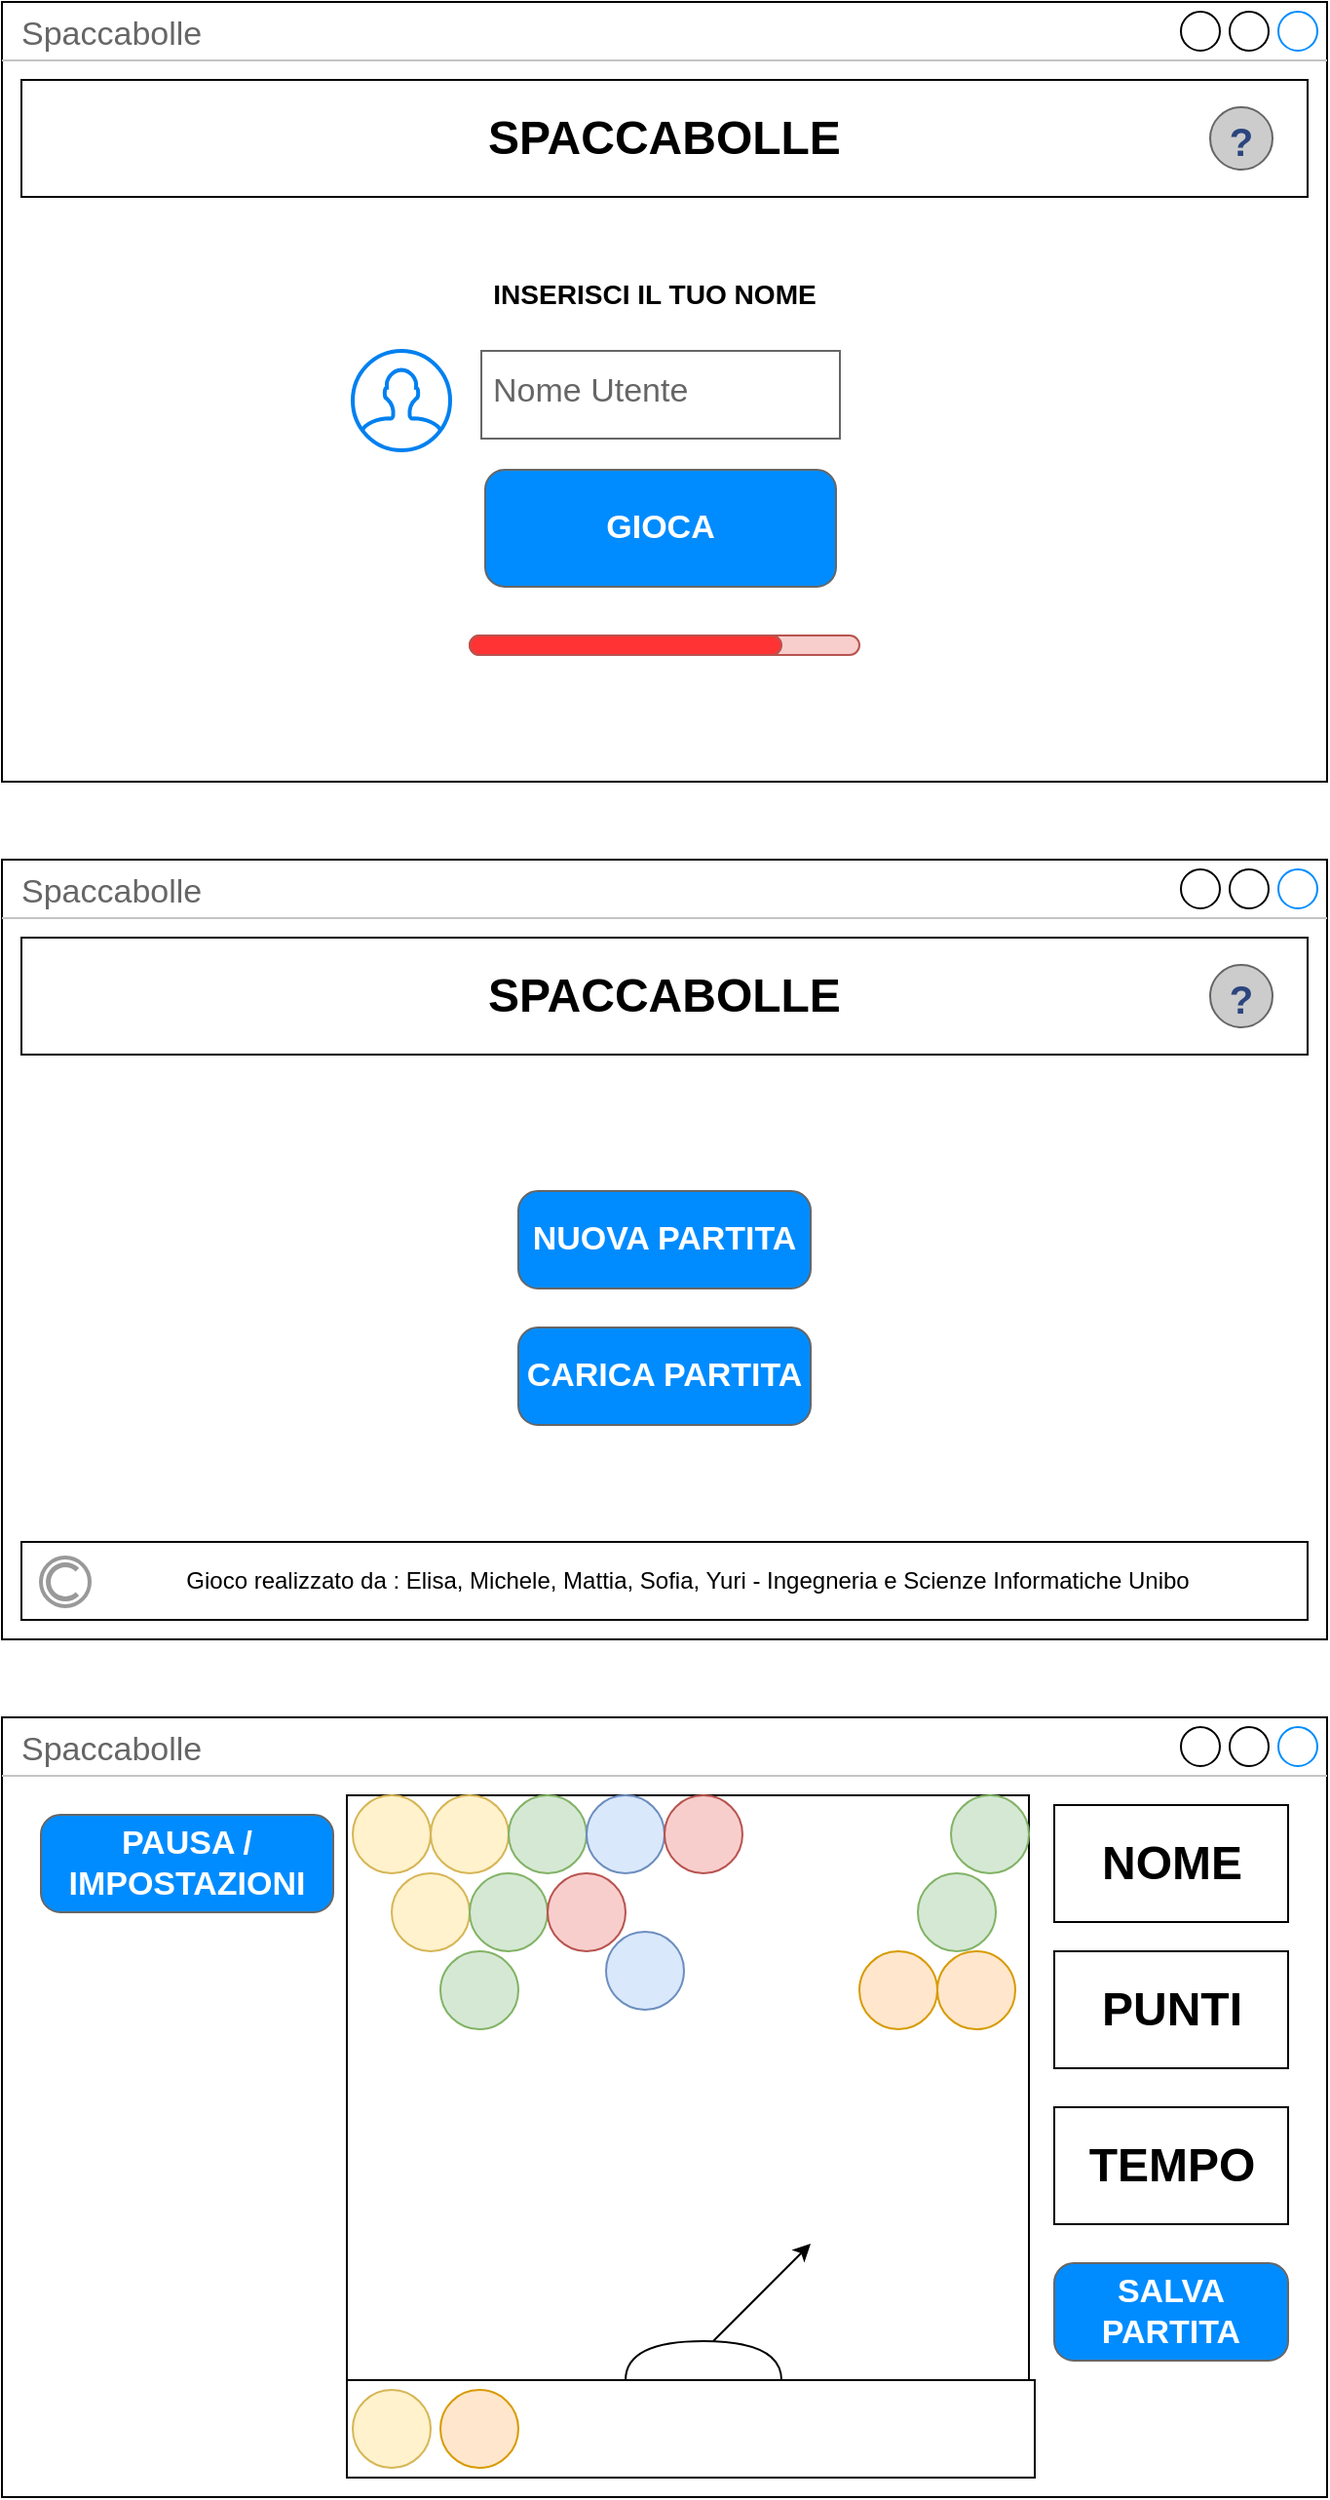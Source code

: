 <mxfile version="14.5.10" type="github">
  <diagram id="piDafpqhtRUU5qUU-vj8" name="Page-1">
    <mxGraphModel dx="2595" dy="1450" grid="1" gridSize="10" guides="1" tooltips="1" connect="1" arrows="1" fold="1" page="1" pageScale="1" pageWidth="827" pageHeight="1169" math="0" shadow="0">
      <root>
        <mxCell id="0" />
        <mxCell id="1" parent="0" />
        <mxCell id="KZ4GfBk8rh8nMseQ3MGW-1" value="Spaccabolle" style="strokeWidth=1;shadow=0;dashed=0;align=center;html=1;shape=mxgraph.mockup.containers.window;align=left;verticalAlign=top;spacingLeft=8;strokeColor2=#008cff;strokeColor3=#c4c4c4;fontColor=#666666;mainText=;fontSize=17;labelBackgroundColor=none;" parent="1" vertex="1">
          <mxGeometry x="80" y="360" width="680" height="400" as="geometry" />
        </mxCell>
        <mxCell id="KZ4GfBk8rh8nMseQ3MGW-6" value="Nome Utente" style="strokeWidth=1;shadow=0;dashed=0;align=center;html=1;shape=mxgraph.mockup.text.textBox;fontColor=#666666;align=left;fontSize=17;spacingLeft=4;spacingTop=-3;strokeColor=#666666;mainText=" parent="1" vertex="1">
          <mxGeometry x="326" y="539" width="184" height="45" as="geometry" />
        </mxCell>
        <mxCell id="KZ4GfBk8rh8nMseQ3MGW-7" value="GIOCA" style="strokeWidth=1;shadow=0;dashed=0;align=center;html=1;shape=mxgraph.mockup.buttons.button;strokeColor=#666666;fontColor=#ffffff;mainText=;buttonStyle=round;fontSize=17;fontStyle=1;fillColor=#008cff;whiteSpace=wrap;" parent="1" vertex="1">
          <mxGeometry x="328" y="600" width="180" height="60" as="geometry" />
        </mxCell>
        <mxCell id="KZ4GfBk8rh8nMseQ3MGW-8" value="" style="rounded=0;whiteSpace=wrap;html=1;" parent="1" vertex="1">
          <mxGeometry x="90" y="400" width="660" height="60" as="geometry" />
        </mxCell>
        <mxCell id="KZ4GfBk8rh8nMseQ3MGW-9" value="&lt;h1&gt;SPACCABOLLE&lt;/h1&gt;" style="text;html=1;strokeColor=none;fillColor=none;align=center;verticalAlign=middle;whiteSpace=wrap;rounded=0;" parent="1" vertex="1">
          <mxGeometry x="310" y="420" width="220" height="20" as="geometry" />
        </mxCell>
        <mxCell id="KZ4GfBk8rh8nMseQ3MGW-10" value="&lt;h3&gt;INSERISCI IL TUO NOME&lt;/h3&gt;" style="text;html=1;strokeColor=none;fillColor=none;align=center;verticalAlign=middle;whiteSpace=wrap;rounded=0;" parent="1" vertex="1">
          <mxGeometry x="320" y="490" width="190" height="40" as="geometry" />
        </mxCell>
        <mxCell id="KZ4GfBk8rh8nMseQ3MGW-13" value="" style="verticalLabelPosition=bottom;shadow=0;dashed=0;align=center;html=1;verticalAlign=top;strokeWidth=1;shape=mxgraph.mockup.misc.progressBar;fillColor2=#FF3333;barPos=80;fillColor=#f8cecc;strokeColor=#b85450;" parent="1" vertex="1">
          <mxGeometry x="320" y="680" width="200" height="20" as="geometry" />
        </mxCell>
        <mxCell id="KZ4GfBk8rh8nMseQ3MGW-15" value="" style="verticalLabelPosition=bottom;shadow=0;dashed=0;align=center;html=1;verticalAlign=top;strokeWidth=1;shape=mxgraph.mockup.misc.help_icon;" parent="1" vertex="1">
          <mxGeometry x="700" y="414" width="32" height="32" as="geometry" />
        </mxCell>
        <mxCell id="KZ4GfBk8rh8nMseQ3MGW-16" value="Spaccabolle" style="strokeWidth=1;shadow=0;dashed=0;align=center;html=1;shape=mxgraph.mockup.containers.window;align=left;verticalAlign=top;spacingLeft=8;strokeColor2=#008cff;strokeColor3=#c4c4c4;fontColor=#666666;mainText=;fontSize=17;labelBackgroundColor=none;" parent="1" vertex="1">
          <mxGeometry x="80" y="800" width="680" height="400" as="geometry" />
        </mxCell>
        <mxCell id="KZ4GfBk8rh8nMseQ3MGW-17" value="" style="rounded=0;whiteSpace=wrap;html=1;" parent="1" vertex="1">
          <mxGeometry x="90" y="840" width="660" height="60" as="geometry" />
        </mxCell>
        <mxCell id="KZ4GfBk8rh8nMseQ3MGW-18" value="&lt;h1&gt;SPACCABOLLE&lt;/h1&gt;" style="text;html=1;strokeColor=none;fillColor=none;align=center;verticalAlign=middle;whiteSpace=wrap;rounded=0;" parent="1" vertex="1">
          <mxGeometry x="310" y="860" width="220" height="20" as="geometry" />
        </mxCell>
        <mxCell id="KZ4GfBk8rh8nMseQ3MGW-19" value="" style="verticalLabelPosition=bottom;shadow=0;dashed=0;align=center;html=1;verticalAlign=top;strokeWidth=1;shape=mxgraph.mockup.misc.help_icon;" parent="1" vertex="1">
          <mxGeometry x="700" y="854" width="32" height="32" as="geometry" />
        </mxCell>
        <mxCell id="KZ4GfBk8rh8nMseQ3MGW-20" value="NUOVA PARTITA" style="strokeWidth=1;shadow=0;dashed=0;align=center;html=1;shape=mxgraph.mockup.buttons.button;strokeColor=#666666;fontColor=#ffffff;mainText=;buttonStyle=round;fontSize=17;fontStyle=1;fillColor=#008cff;whiteSpace=wrap;" parent="1" vertex="1">
          <mxGeometry x="345" y="970" width="150" height="50" as="geometry" />
        </mxCell>
        <mxCell id="KZ4GfBk8rh8nMseQ3MGW-21" value="CARICA PARTITA" style="strokeWidth=1;shadow=0;dashed=0;align=center;html=1;shape=mxgraph.mockup.buttons.button;strokeColor=#666666;fontColor=#ffffff;mainText=;buttonStyle=round;fontSize=17;fontStyle=1;fillColor=#008cff;whiteSpace=wrap;" parent="1" vertex="1">
          <mxGeometry x="345" y="1040" width="150" height="50" as="geometry" />
        </mxCell>
        <mxCell id="KZ4GfBk8rh8nMseQ3MGW-25" value="" style="rounded=0;whiteSpace=wrap;html=1;" parent="1" vertex="1">
          <mxGeometry x="90" y="1150" width="660" height="40" as="geometry" />
        </mxCell>
        <mxCell id="KZ4GfBk8rh8nMseQ3MGW-26" value="" style="strokeColor=#999999;verticalLabelPosition=bottom;shadow=0;dashed=0;verticalAlign=top;strokeWidth=2;html=1;shape=mxgraph.mockup.misc.copyrightIcon;" parent="1" vertex="1">
          <mxGeometry x="100" y="1158" width="25" height="25" as="geometry" />
        </mxCell>
        <mxCell id="KZ4GfBk8rh8nMseQ3MGW-27" value="Gioco realizzato da : Elisa, Michele, Mattia, Sofia, Yuri - Ingegneria e Scienze Informatiche Unibo" style="text;html=1;strokeColor=none;fillColor=none;align=center;verticalAlign=middle;whiteSpace=wrap;rounded=0;" parent="1" vertex="1">
          <mxGeometry x="132" y="1160" width="600" height="20" as="geometry" />
        </mxCell>
        <mxCell id="KZ4GfBk8rh8nMseQ3MGW-29" value="" style="html=1;verticalLabelPosition=bottom;align=center;labelBackgroundColor=#ffffff;verticalAlign=top;strokeWidth=2;strokeColor=#0080F0;shadow=0;dashed=0;shape=mxgraph.ios7.icons.user;" parent="1" vertex="1">
          <mxGeometry x="260" y="539" width="50" height="51" as="geometry" />
        </mxCell>
        <mxCell id="KZ4GfBk8rh8nMseQ3MGW-30" value="Spaccabolle" style="strokeWidth=1;shadow=0;dashed=0;align=center;html=1;shape=mxgraph.mockup.containers.window;align=left;verticalAlign=top;spacingLeft=8;strokeColor2=#008cff;strokeColor3=#c4c4c4;fontColor=#666666;mainText=;fontSize=17;labelBackgroundColor=none;" parent="1" vertex="1">
          <mxGeometry x="80" y="1240" width="680" height="400" as="geometry" />
        </mxCell>
        <mxCell id="KZ4GfBk8rh8nMseQ3MGW-31" value="" style="whiteSpace=wrap;html=1;aspect=fixed;" parent="1" vertex="1">
          <mxGeometry x="257" y="1280" width="350" height="350" as="geometry" />
        </mxCell>
        <mxCell id="KZ4GfBk8rh8nMseQ3MGW-32" value="" style="ellipse;whiteSpace=wrap;html=1;aspect=fixed;fillColor=#fff2cc;strokeColor=#d6b656;" parent="1" vertex="1">
          <mxGeometry x="260" y="1280" width="40" height="40" as="geometry" />
        </mxCell>
        <mxCell id="KZ4GfBk8rh8nMseQ3MGW-42" value="" style="ellipse;whiteSpace=wrap;html=1;aspect=fixed;fillColor=#fff2cc;strokeColor=#d6b656;" parent="1" vertex="1">
          <mxGeometry x="300" y="1280" width="40" height="40" as="geometry" />
        </mxCell>
        <mxCell id="KZ4GfBk8rh8nMseQ3MGW-43" value="" style="ellipse;whiteSpace=wrap;html=1;aspect=fixed;fillColor=#fff2cc;strokeColor=#d6b656;" parent="1" vertex="1">
          <mxGeometry x="280" y="1320" width="40" height="40" as="geometry" />
        </mxCell>
        <mxCell id="KZ4GfBk8rh8nMseQ3MGW-44" value="" style="ellipse;whiteSpace=wrap;html=1;aspect=fixed;fillColor=#d5e8d4;strokeColor=#82b366;" parent="1" vertex="1">
          <mxGeometry x="340" y="1280" width="40" height="40" as="geometry" />
        </mxCell>
        <mxCell id="KZ4GfBk8rh8nMseQ3MGW-45" value="" style="ellipse;whiteSpace=wrap;html=1;aspect=fixed;fillColor=#d5e8d4;strokeColor=#82b366;" parent="1" vertex="1">
          <mxGeometry x="320" y="1320" width="40" height="40" as="geometry" />
        </mxCell>
        <mxCell id="KZ4GfBk8rh8nMseQ3MGW-46" value="" style="ellipse;whiteSpace=wrap;html=1;aspect=fixed;fillColor=#dae8fc;strokeColor=#6c8ebf;" parent="1" vertex="1">
          <mxGeometry x="380" y="1280" width="40" height="40" as="geometry" />
        </mxCell>
        <mxCell id="KZ4GfBk8rh8nMseQ3MGW-47" value="" style="ellipse;whiteSpace=wrap;html=1;aspect=fixed;fillColor=#f8cecc;strokeColor=#b85450;" parent="1" vertex="1">
          <mxGeometry x="360" y="1320" width="40" height="40" as="geometry" />
        </mxCell>
        <mxCell id="KZ4GfBk8rh8nMseQ3MGW-48" value="" style="rounded=0;whiteSpace=wrap;html=1;" parent="1" vertex="1">
          <mxGeometry x="257" y="1580" width="353" height="50" as="geometry" />
        </mxCell>
        <mxCell id="KZ4GfBk8rh8nMseQ3MGW-49" value="" style="ellipse;whiteSpace=wrap;html=1;aspect=fixed;fillColor=#fff2cc;strokeColor=#d6b656;" parent="1" vertex="1">
          <mxGeometry x="260" y="1585" width="40" height="40" as="geometry" />
        </mxCell>
        <mxCell id="KZ4GfBk8rh8nMseQ3MGW-50" value="" style="ellipse;whiteSpace=wrap;html=1;aspect=fixed;fillColor=#ffe6cc;strokeColor=#d79b00;" parent="1" vertex="1">
          <mxGeometry x="305" y="1585" width="40" height="40" as="geometry" />
        </mxCell>
        <mxCell id="KZ4GfBk8rh8nMseQ3MGW-51" value="" style="ellipse;whiteSpace=wrap;html=1;aspect=fixed;fillColor=#dae8fc;strokeColor=#6c8ebf;" parent="1" vertex="1">
          <mxGeometry x="390" y="1350" width="40" height="40" as="geometry" />
        </mxCell>
        <mxCell id="KZ4GfBk8rh8nMseQ3MGW-52" value="" style="ellipse;whiteSpace=wrap;html=1;aspect=fixed;fillColor=#ffe6cc;strokeColor=#d79b00;" parent="1" vertex="1">
          <mxGeometry x="520" y="1360" width="40" height="40" as="geometry" />
        </mxCell>
        <mxCell id="KZ4GfBk8rh8nMseQ3MGW-53" value="" style="ellipse;whiteSpace=wrap;html=1;aspect=fixed;fillColor=#ffe6cc;strokeColor=#d79b00;" parent="1" vertex="1">
          <mxGeometry x="560" y="1360" width="40" height="40" as="geometry" />
        </mxCell>
        <mxCell id="KZ4GfBk8rh8nMseQ3MGW-54" value="" style="ellipse;whiteSpace=wrap;html=1;aspect=fixed;fillColor=#d5e8d4;strokeColor=#82b366;" parent="1" vertex="1">
          <mxGeometry x="550" y="1320" width="40" height="40" as="geometry" />
        </mxCell>
        <mxCell id="KZ4GfBk8rh8nMseQ3MGW-55" value="" style="ellipse;whiteSpace=wrap;html=1;aspect=fixed;fillColor=#d5e8d4;strokeColor=#82b366;" parent="1" vertex="1">
          <mxGeometry x="567" y="1280" width="40" height="40" as="geometry" />
        </mxCell>
        <mxCell id="KZ4GfBk8rh8nMseQ3MGW-56" value="" style="ellipse;whiteSpace=wrap;html=1;aspect=fixed;fillColor=#d5e8d4;strokeColor=#82b366;" parent="1" vertex="1">
          <mxGeometry x="305" y="1360" width="40" height="40" as="geometry" />
        </mxCell>
        <mxCell id="KZ4GfBk8rh8nMseQ3MGW-57" value="" style="ellipse;whiteSpace=wrap;html=1;aspect=fixed;fillColor=#f8cecc;strokeColor=#b85450;" parent="1" vertex="1">
          <mxGeometry x="420" y="1280" width="40" height="40" as="geometry" />
        </mxCell>
        <mxCell id="oDWWg5rYFZz55fTr9chn-5" value="" style="shape=or;whiteSpace=wrap;html=1;rotation=-90;" parent="1" vertex="1">
          <mxGeometry x="430" y="1530" width="20" height="80" as="geometry" />
        </mxCell>
        <mxCell id="oDWWg5rYFZz55fTr9chn-6" value="" style="endArrow=classic;html=1;" parent="1" edge="1">
          <mxGeometry width="50" height="50" relative="1" as="geometry">
            <mxPoint x="445" y="1560" as="sourcePoint" />
            <mxPoint x="495" y="1510" as="targetPoint" />
          </mxGeometry>
        </mxCell>
        <mxCell id="oDWWg5rYFZz55fTr9chn-7" value="PAUSA / IMPOSTAZIONI" style="strokeWidth=1;shadow=0;dashed=0;align=center;html=1;shape=mxgraph.mockup.buttons.button;strokeColor=#666666;fontColor=#ffffff;mainText=;buttonStyle=round;fontSize=17;fontStyle=1;fillColor=#008cff;whiteSpace=wrap;" parent="1" vertex="1">
          <mxGeometry x="100" y="1290" width="150" height="50" as="geometry" />
        </mxCell>
        <mxCell id="oDWWg5rYFZz55fTr9chn-8" value="" style="verticalLabelPosition=bottom;verticalAlign=top;html=1;shape=mxgraph.basic.rect;fillColor2=none;strokeWidth=1;size=20;indent=5;" parent="1" vertex="1">
          <mxGeometry x="620" y="1285" width="120" height="60" as="geometry" />
        </mxCell>
        <mxCell id="oDWWg5rYFZz55fTr9chn-9" value="" style="verticalLabelPosition=bottom;verticalAlign=top;html=1;shape=mxgraph.basic.rect;fillColor2=none;strokeWidth=1;size=20;indent=5;" parent="1" vertex="1">
          <mxGeometry x="620" y="1360" width="120" height="60" as="geometry" />
        </mxCell>
        <mxCell id="oDWWg5rYFZz55fTr9chn-10" value="" style="verticalLabelPosition=bottom;verticalAlign=top;html=1;shape=mxgraph.basic.rect;fillColor2=none;strokeWidth=1;size=20;indent=5;" parent="1" vertex="1">
          <mxGeometry x="620" y="1440" width="120" height="60" as="geometry" />
        </mxCell>
        <mxCell id="oDWWg5rYFZz55fTr9chn-11" value="NOME" style="text;strokeColor=none;fillColor=none;html=1;fontSize=24;fontStyle=1;verticalAlign=middle;align=center;" parent="1" vertex="1">
          <mxGeometry x="630" y="1295" width="100" height="40" as="geometry" />
        </mxCell>
        <mxCell id="oDWWg5rYFZz55fTr9chn-12" value="PUNTI" style="text;strokeColor=none;fillColor=none;html=1;fontSize=24;fontStyle=1;verticalAlign=middle;align=center;" parent="1" vertex="1">
          <mxGeometry x="630" y="1370" width="100" height="40" as="geometry" />
        </mxCell>
        <mxCell id="oDWWg5rYFZz55fTr9chn-15" value="TEMPO" style="text;strokeColor=none;fillColor=none;html=1;fontSize=24;fontStyle=1;verticalAlign=middle;align=center;" parent="1" vertex="1">
          <mxGeometry x="630" y="1450" width="100" height="40" as="geometry" />
        </mxCell>
        <mxCell id="oDWWg5rYFZz55fTr9chn-16" value="SALVA PARTITA" style="strokeWidth=1;shadow=0;dashed=0;align=center;html=1;shape=mxgraph.mockup.buttons.button;strokeColor=#666666;fontColor=#ffffff;mainText=;buttonStyle=round;fontSize=17;fontStyle=1;fillColor=#008cff;whiteSpace=wrap;" parent="1" vertex="1">
          <mxGeometry x="620" y="1520" width="120" height="50" as="geometry" />
        </mxCell>
      </root>
    </mxGraphModel>
  </diagram>
</mxfile>
